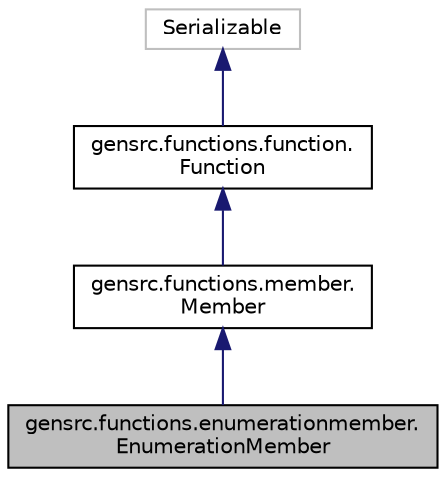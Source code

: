 digraph "gensrc.functions.enumerationmember.EnumerationMember"
{
  edge [fontname="Helvetica",fontsize="10",labelfontname="Helvetica",labelfontsize="10"];
  node [fontname="Helvetica",fontsize="10",shape=record];
  Node0 [label="gensrc.functions.enumerationmember.\lEnumerationMember",height=0.2,width=0.4,color="black", fillcolor="grey75", style="filled", fontcolor="black"];
  Node1 -> Node0 [dir="back",color="midnightblue",fontsize="10",style="solid",fontname="Helvetica"];
  Node1 [label="gensrc.functions.member.\lMember",height=0.2,width=0.4,color="black", fillcolor="white", style="filled",URL="$classgensrc_1_1functions_1_1member_1_1_member.html"];
  Node2 -> Node1 [dir="back",color="midnightblue",fontsize="10",style="solid",fontname="Helvetica"];
  Node2 [label="gensrc.functions.function.\lFunction",height=0.2,width=0.4,color="black", fillcolor="white", style="filled",URL="$classgensrc_1_1functions_1_1function_1_1_function.html"];
  Node3 -> Node2 [dir="back",color="midnightblue",fontsize="10",style="solid",fontname="Helvetica"];
  Node3 [label="Serializable",height=0.2,width=0.4,color="grey75", fillcolor="white", style="filled"];
}
